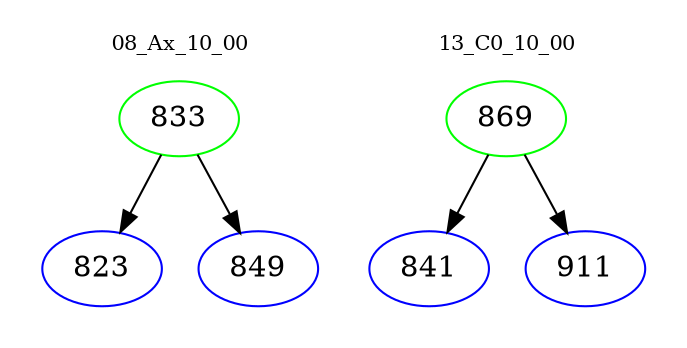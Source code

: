 digraph{
subgraph cluster_0 {
color = white
label = "08_Ax_10_00";
fontsize=10;
T0_833 [label="833", color="green"]
T0_833 -> T0_823 [color="black"]
T0_823 [label="823", color="blue"]
T0_833 -> T0_849 [color="black"]
T0_849 [label="849", color="blue"]
}
subgraph cluster_1 {
color = white
label = "13_C0_10_00";
fontsize=10;
T1_869 [label="869", color="green"]
T1_869 -> T1_841 [color="black"]
T1_841 [label="841", color="blue"]
T1_869 -> T1_911 [color="black"]
T1_911 [label="911", color="blue"]
}
}
